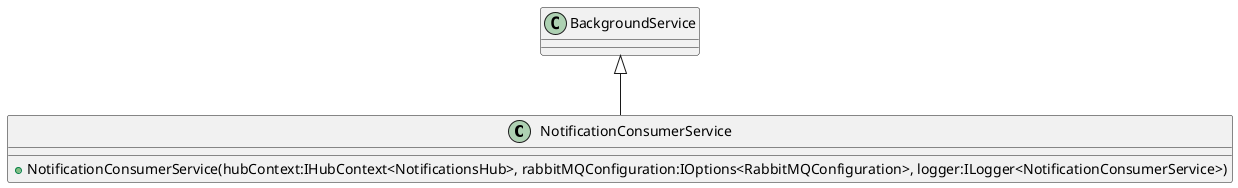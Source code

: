 @startuml
class NotificationConsumerService {
    + NotificationConsumerService(hubContext:IHubContext<NotificationsHub>, rabbitMQConfiguration:IOptions<RabbitMQConfiguration>, logger:ILogger<NotificationConsumerService>)
}
BackgroundService <|-- NotificationConsumerService
@enduml

